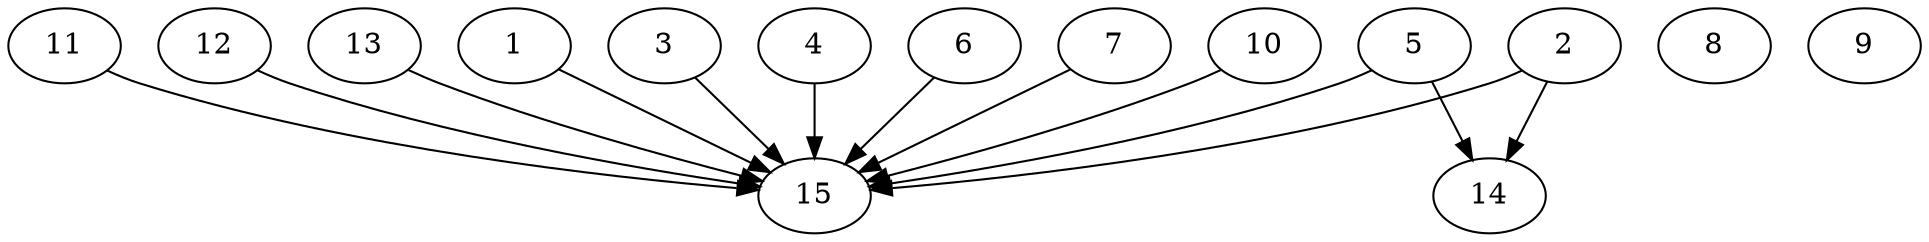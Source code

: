 // DAG automatically generated by daggen at Thu Oct  3 13:59:26 2019
// ./daggen --dot -n 15 --ccr 0.4 --fat 0.9 --regular 0.7 --density 0.9 --mindata 5242880 --maxdata 52428800 
digraph G {
  1 [size="77122560", alpha="0.03", expect_size="30849024"] 
  1 -> 15 [size ="30849024"]
  2 [size="55247360", alpha="0.14", expect_size="22098944"] 
  2 -> 14 [size ="22098944"]
  2 -> 15 [size ="22098944"]
  3 [size="103987200", alpha="0.12", expect_size="41594880"] 
  3 -> 15 [size ="41594880"]
  4 [size="117693440", alpha="0.07", expect_size="47077376"] 
  4 -> 15 [size ="47077376"]
  5 [size="47301120", alpha="0.08", expect_size="18920448"] 
  5 -> 14 [size ="18920448"]
  5 -> 15 [size ="18920448"]
  6 [size="59934720", alpha="0.14", expect_size="23973888"] 
  6 -> 15 [size ="23973888"]
  7 [size="55831040", alpha="0.10", expect_size="22332416"] 
  7 -> 15 [size ="22332416"]
  8 [size="63024640", alpha="0.16", expect_size="25209856"] 
  9 [size="19809280", alpha="0.05", expect_size="7923712"] 
  10 [size="48051200", alpha="0.02", expect_size="19220480"] 
  10 -> 15 [size ="19220480"]
  11 [size="35220480", alpha="0.10", expect_size="14088192"] 
  11 -> 15 [size ="14088192"]
  12 [size="52352000", alpha="0.15", expect_size="20940800"] 
  12 -> 15 [size ="20940800"]
  13 [size="16857600", alpha="0.04", expect_size="6743040"] 
  13 -> 15 [size ="6743040"]
  14 [size="87841280", alpha="0.17", expect_size="35136512"] 
  15 [size="13488640", alpha="0.08", expect_size="5395456"] 
}
